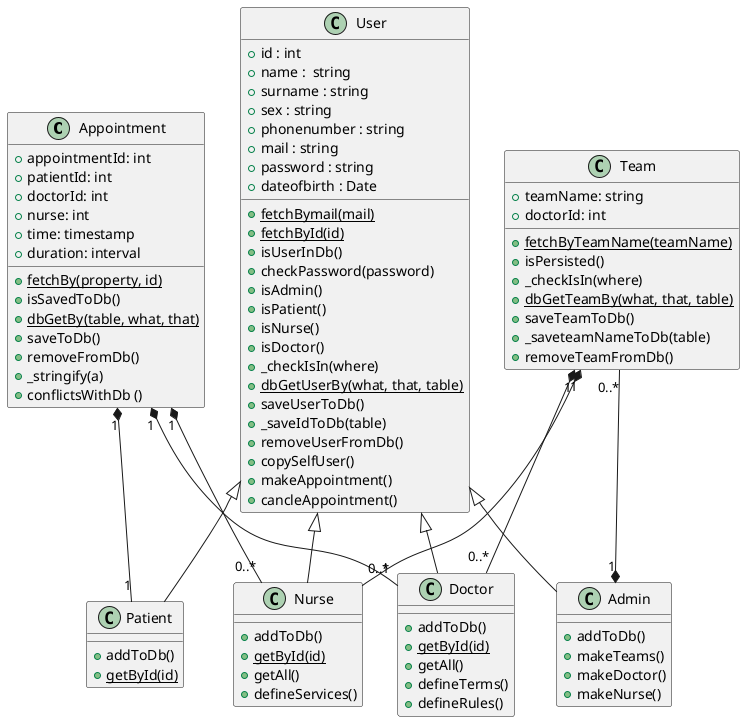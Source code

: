 @startuml backend_diagram

class Appointment {
    +appointmentId: int
    +patientId: int
    +doctorId: int
    +nurse: int
    +time: timestamp
    +duration: interval

    +{static} fetchBy(property, id) 
    +isSavedToDb()
    +{static} dbGetBy(table, what, that)    
    +saveToDb()    
    +removeFromDb()
    +_stringify(a)
    +conflictsWithDb ()
}

class Team {
    +teamName: string
    +doctorId: int

    +{static} fetchByTeamName(teamName) 
    +isPersisted()
    +_checkIsIn(where)    
    +{static} dbGetTeamBy(what, that, table)   
    +saveTeamToDb()
    +_saveteamNameToDb(table)
    +removeTeamFromDb()
}


class User {
    +id : int
    +name :  string
    +surname : string
    +sex : string
    +phonenumber : string
    +mail : string
    +password : string
    +dateofbirth : Date
    
    +{static} fetchBymail(mail)
    +{static}  fetchById(id)
    +isUserInDb()
    +checkPassword(password)
    +isAdmin()
    +isPatient()
    +isNurse()
    +isDoctor()
    +_checkIsIn(where)
    +{static}  dbGetUserBy(what, that, table)
    +saveUserToDb()
    +_saveIdToDb(table)
    +removeUserFromDb()
    +copySelfUser()
    +makeAppointment()
    +cancleAppointment()
}


class Patient {
    +addToDb()
    +{static} getById(id)
}

class Nurse {
    +addToDb()
    +{static} getById(id)
    +getAll()
    +defineServices()
}

class Doctor {
    +addToDb()
    +{static} getById(id)
    +getAll()
    +defineTerms()
    +defineRules()
}

class Admin {
    +addToDb()
    +makeTeams()
    +makeDoctor()
    +makeNurse()
}

User <|-- Doctor
User <|-- Patient
User <|-- Nurse
User <|-- Admin

Appointment "1" *-- "1" Patient
Appointment "1" *-- "0..*" Nurse
Appointment "1" *-- "1" Doctor

Team "1" *-- "0..*" Doctor
Team "1" *-- "0..*" Nurse
Team "0..*" --* "1" Admin


@enduml

